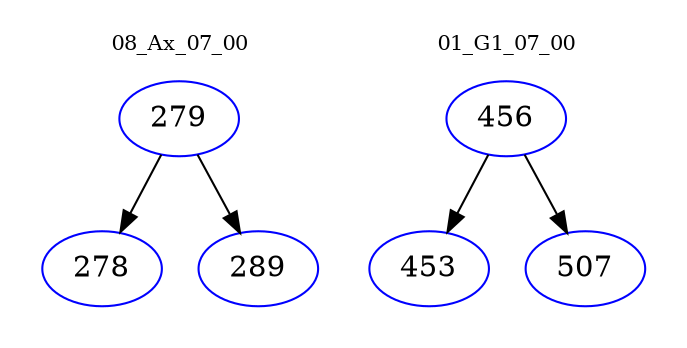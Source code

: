 digraph{
subgraph cluster_0 {
color = white
label = "08_Ax_07_00";
fontsize=10;
T0_279 [label="279", color="blue"]
T0_279 -> T0_278 [color="black"]
T0_278 [label="278", color="blue"]
T0_279 -> T0_289 [color="black"]
T0_289 [label="289", color="blue"]
}
subgraph cluster_1 {
color = white
label = "01_G1_07_00";
fontsize=10;
T1_456 [label="456", color="blue"]
T1_456 -> T1_453 [color="black"]
T1_453 [label="453", color="blue"]
T1_456 -> T1_507 [color="black"]
T1_507 [label="507", color="blue"]
}
}
